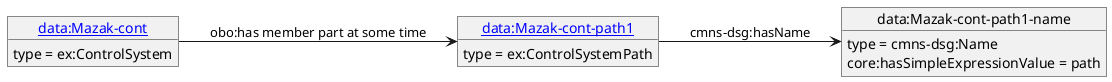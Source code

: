 @startuml
skinparam linetype polyline
left to right direction
object "[[./Mazak-cont-path1.html data:Mazak-cont-path1]]" as o1 {
 type = ex:ControlSystemPath
 }
object "data:Mazak-cont-path1-name" as o2 {
 type = cmns-dsg:Name
 }
object "[[./Mazak-cont.html data:Mazak-cont]]" as o3 {
 type = ex:ControlSystem
 }
o1 --> o2 : cmns-dsg:hasName
o2 : core:hasSimpleExpressionValue = path
o3 --> o1 : obo:has member part at some time
@enduml

